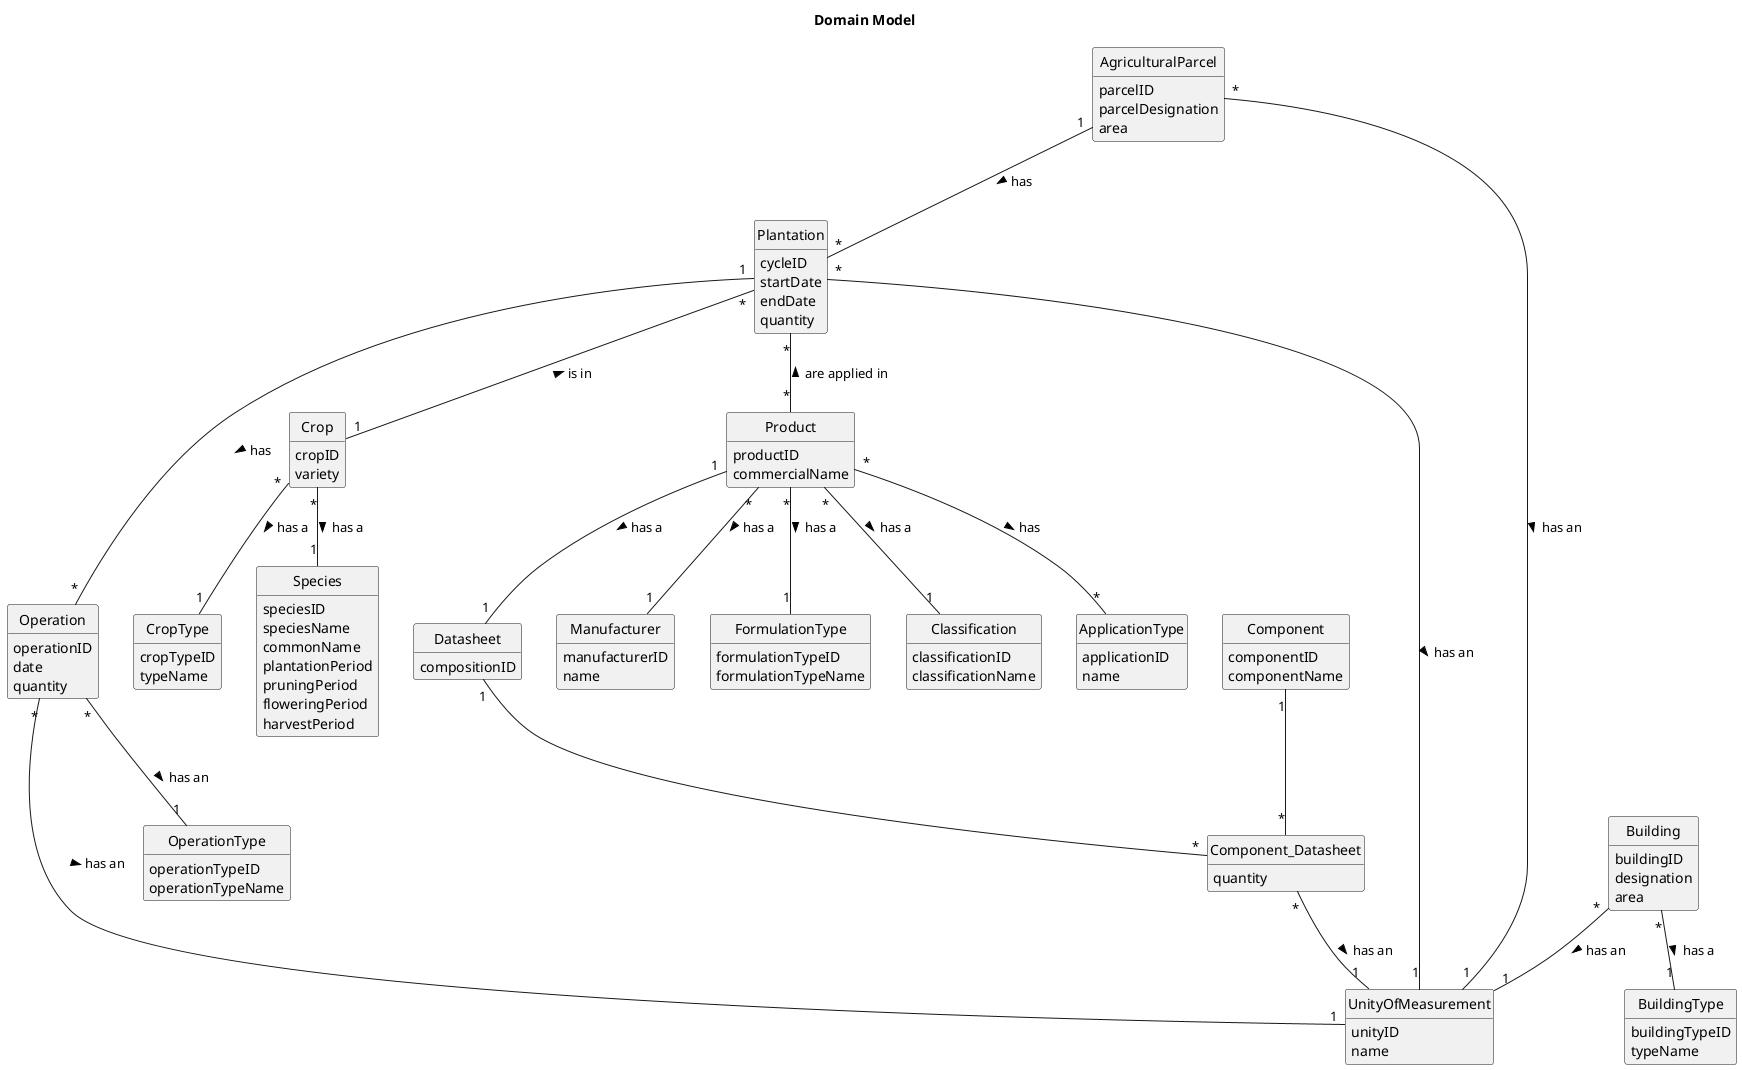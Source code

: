@startuml
skinparam monochrome true
skinparam packageStyle rectangle
skinparam shadowing false
skinparam line type polyline

title Domain Model
hide circle
hide methods

class AgriculturalParcel {
parcelID
parcelDesignation
area
}

class Plantation {
cycleID
startDate
endDate
quantity
}

class Operation {
operationID
date
quantity
}

class OperationType {
operationTypeID
operationTypeName
}

class BuildingType {
buildingTypeID
typeName
}

class Building {
buildingID
designation
area
}

class UnityOfMeasurement {
unityID
name
}

class Crop {
cropID
variety
}

class Species {
speciesID
speciesName
commonName
plantationPeriod
pruningPeriod
floweringPeriod
harvestPeriod
}

class CropType {
cropTypeID
typeName
}

class Manufacturer {
manufacturerID
name
}

class FormulationType {
formulationTypeID
formulationTypeName
}

class Classification {
classificationID
classificationName
}

class ApplicationType {
applicationID
name
}

class Product {
productID
commercialName
}

class Datasheet{
compositionID
}

class Component{
componentID
componentName
}

class Component_Datasheet{
quantity
}

AgriculturalParcel "*" -- "1" UnityOfMeasurement: has an >
AgriculturalParcel "1" -- "*" Plantation: has >

Plantation "*" -- "1" UnityOfMeasurement: has an >
Plantation "1" --- "*" Operation: has >
Plantation "*" -- "1" Crop: is in <
Plantation "*" -- "*" Product: are applied in <

Operation "*" -- "1" OperationType: has an >
Operation "*" -- "1" UnityOfMeasurement: has an >

Building "*" -- "1" BuildingType: has a >
Building "*" -- "1" UnityOfMeasurement: has an >

Crop "*" -- "1" Species : has a >
Crop "*" -- "1" CropType: has a >

Product "*" -- "1" Manufacturer : has a >
Product "*" -- "1" FormulationType : has a >
Product "*" -- "1" Classification : has a >
Product "*" -- "*" ApplicationType : has >
Product "1" -- "1" Datasheet : has a >

Datasheet "1" -- "*" Component_Datasheet

Component "1" -- "*" Component_Datasheet

Component_Datasheet "*" -- "1" UnityOfMeasurement : has an >


@enduml